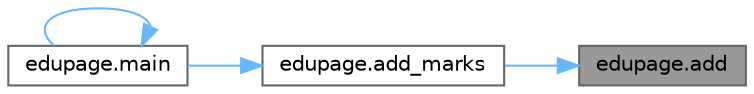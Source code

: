 digraph "edupage.add"
{
 // LATEX_PDF_SIZE
  bgcolor="transparent";
  edge [fontname=Helvetica,fontsize=10,labelfontname=Helvetica,labelfontsize=10];
  node [fontname=Helvetica,fontsize=10,shape=box,height=0.2,width=0.4];
  rankdir="RL";
  Node1 [label="edupage.add",height=0.2,width=0.4,color="gray40", fillcolor="grey60", style="filled", fontcolor="black",tooltip=" "];
  Node1 -> Node2 [dir="back",color="steelblue1",style="solid"];
  Node2 [label="edupage.add_marks",height=0.2,width=0.4,color="grey40", fillcolor="white", style="filled",URL="$d0/d52/namespaceedupage.html#a21f2f303ad4d1e33a43bd2b8207130a4",tooltip=" "];
  Node2 -> Node3 [dir="back",color="steelblue1",style="solid"];
  Node3 [label="edupage.main",height=0.2,width=0.4,color="grey40", fillcolor="white", style="filled",URL="$d0/d52/namespaceedupage.html#a119d208fce33ca55d6b605c22dbcd534",tooltip=" "];
  Node3 -> Node3 [dir="back",color="steelblue1",style="solid"];
}
